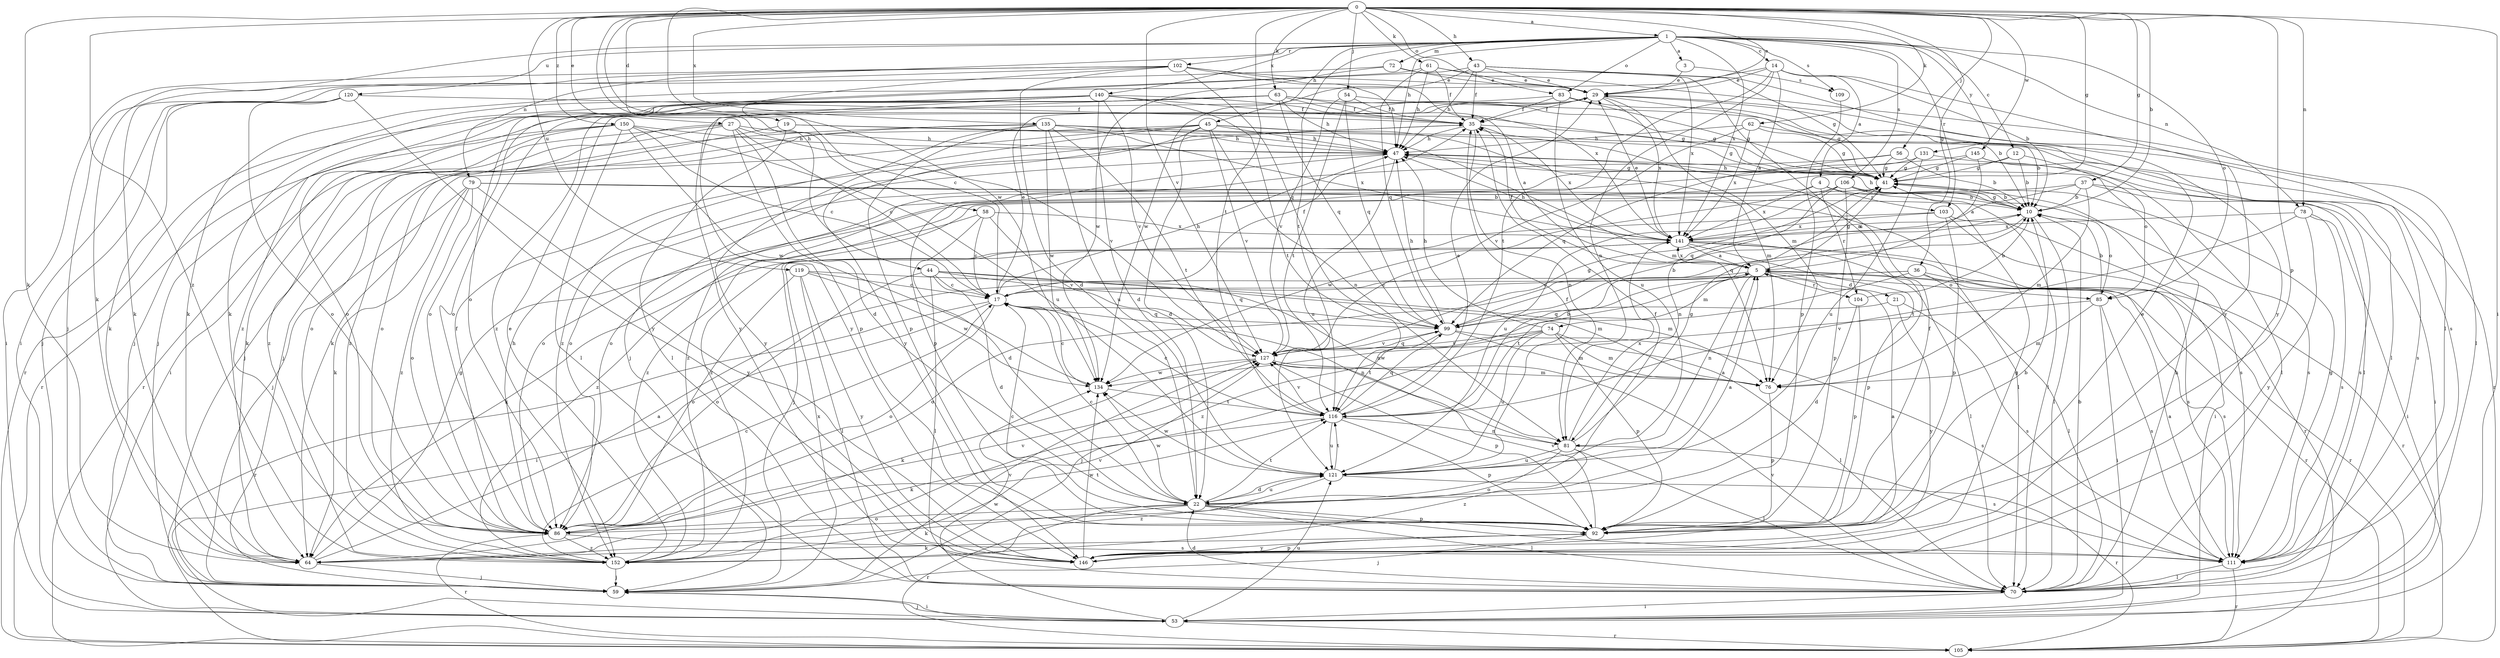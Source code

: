strict digraph  {
0;
1;
3;
4;
5;
10;
12;
14;
17;
19;
21;
22;
27;
29;
35;
36;
37;
41;
43;
44;
45;
47;
53;
54;
56;
58;
59;
61;
62;
63;
64;
70;
72;
74;
76;
78;
79;
81;
83;
85;
86;
92;
99;
102;
103;
104;
105;
106;
109;
111;
116;
119;
120;
121;
127;
131;
134;
135;
140;
141;
145;
146;
150;
152;
0 -> 1  [label=a];
0 -> 10  [label=b];
0 -> 19  [label=d];
0 -> 27  [label=e];
0 -> 29  [label=e];
0 -> 36  [label=g];
0 -> 37  [label=g];
0 -> 41  [label=g];
0 -> 43  [label=h];
0 -> 44  [label=h];
0 -> 53  [label=i];
0 -> 54  [label=j];
0 -> 56  [label=j];
0 -> 58  [label=j];
0 -> 61  [label=k];
0 -> 62  [label=k];
0 -> 63  [label=k];
0 -> 64  [label=k];
0 -> 78  [label=n];
0 -> 83  [label=o];
0 -> 92  [label=p];
0 -> 116  [label=t];
0 -> 119  [label=u];
0 -> 127  [label=v];
0 -> 131  [label=w];
0 -> 134  [label=w];
0 -> 135  [label=x];
0 -> 150  [label=z];
0 -> 152  [label=z];
1 -> 3  [label=a];
1 -> 12  [label=c];
1 -> 14  [label=c];
1 -> 45  [label=h];
1 -> 47  [label=h];
1 -> 64  [label=k];
1 -> 72  [label=m];
1 -> 78  [label=n];
1 -> 79  [label=n];
1 -> 83  [label=o];
1 -> 85  [label=o];
1 -> 102  [label=r];
1 -> 103  [label=r];
1 -> 106  [label=s];
1 -> 109  [label=s];
1 -> 116  [label=t];
1 -> 120  [label=u];
1 -> 140  [label=x];
1 -> 141  [label=x];
1 -> 145  [label=y];
3 -> 29  [label=e];
3 -> 109  [label=s];
4 -> 103  [label=r];
4 -> 104  [label=r];
4 -> 111  [label=s];
4 -> 141  [label=x];
4 -> 152  [label=z];
5 -> 17  [label=c];
5 -> 21  [label=d];
5 -> 35  [label=f];
5 -> 41  [label=g];
5 -> 74  [label=m];
5 -> 81  [label=n];
5 -> 85  [label=o];
5 -> 104  [label=r];
5 -> 105  [label=r];
5 -> 116  [label=t];
5 -> 141  [label=x];
10 -> 41  [label=g];
10 -> 47  [label=h];
10 -> 70  [label=l];
10 -> 85  [label=o];
10 -> 99  [label=q];
10 -> 141  [label=x];
12 -> 10  [label=b];
12 -> 41  [label=g];
12 -> 85  [label=o];
12 -> 86  [label=o];
14 -> 4  [label=a];
14 -> 5  [label=a];
14 -> 10  [label=b];
14 -> 29  [label=e];
14 -> 64  [label=k];
14 -> 81  [label=n];
14 -> 116  [label=t];
14 -> 146  [label=y];
17 -> 29  [label=e];
17 -> 35  [label=f];
17 -> 47  [label=h];
17 -> 53  [label=i];
17 -> 81  [label=n];
17 -> 86  [label=o];
17 -> 99  [label=q];
17 -> 105  [label=r];
19 -> 47  [label=h];
19 -> 70  [label=l];
19 -> 76  [label=m];
19 -> 86  [label=o];
21 -> 99  [label=q];
21 -> 111  [label=s];
21 -> 146  [label=y];
22 -> 5  [label=a];
22 -> 17  [label=c];
22 -> 35  [label=f];
22 -> 64  [label=k];
22 -> 70  [label=l];
22 -> 86  [label=o];
22 -> 92  [label=p];
22 -> 105  [label=r];
22 -> 111  [label=s];
22 -> 116  [label=t];
22 -> 121  [label=u];
22 -> 134  [label=w];
27 -> 17  [label=c];
27 -> 22  [label=d];
27 -> 47  [label=h];
27 -> 86  [label=o];
27 -> 92  [label=p];
27 -> 105  [label=r];
27 -> 127  [label=v];
27 -> 152  [label=z];
29 -> 35  [label=f];
29 -> 41  [label=g];
29 -> 70  [label=l];
29 -> 76  [label=m];
29 -> 141  [label=x];
29 -> 152  [label=z];
35 -> 47  [label=h];
35 -> 59  [label=j];
35 -> 81  [label=n];
35 -> 105  [label=r];
35 -> 141  [label=x];
36 -> 17  [label=c];
36 -> 70  [label=l];
36 -> 86  [label=o];
36 -> 105  [label=r];
36 -> 111  [label=s];
36 -> 152  [label=z];
37 -> 10  [label=b];
37 -> 53  [label=i];
37 -> 76  [label=m];
37 -> 99  [label=q];
37 -> 111  [label=s];
37 -> 152  [label=z];
41 -> 10  [label=b];
41 -> 47  [label=h];
43 -> 29  [label=e];
43 -> 35  [label=f];
43 -> 41  [label=g];
43 -> 47  [label=h];
43 -> 64  [label=k];
43 -> 76  [label=m];
43 -> 134  [label=w];
43 -> 146  [label=y];
44 -> 17  [label=c];
44 -> 22  [label=d];
44 -> 70  [label=l];
44 -> 76  [label=m];
44 -> 81  [label=n];
44 -> 86  [label=o];
44 -> 99  [label=q];
45 -> 22  [label=d];
45 -> 47  [label=h];
45 -> 59  [label=j];
45 -> 64  [label=k];
45 -> 70  [label=l];
45 -> 76  [label=m];
45 -> 81  [label=n];
45 -> 127  [label=v];
45 -> 146  [label=y];
45 -> 152  [label=z];
47 -> 41  [label=g];
47 -> 92  [label=p];
47 -> 121  [label=u];
53 -> 59  [label=j];
53 -> 105  [label=r];
53 -> 121  [label=u];
53 -> 134  [label=w];
54 -> 10  [label=b];
54 -> 35  [label=f];
54 -> 99  [label=q];
54 -> 116  [label=t];
54 -> 127  [label=v];
56 -> 10  [label=b];
56 -> 41  [label=g];
56 -> 86  [label=o];
56 -> 99  [label=q];
58 -> 17  [label=c];
58 -> 22  [label=d];
58 -> 127  [label=v];
58 -> 141  [label=x];
58 -> 152  [label=z];
59 -> 53  [label=i];
59 -> 127  [label=v];
59 -> 141  [label=x];
61 -> 29  [label=e];
61 -> 35  [label=f];
61 -> 47  [label=h];
61 -> 86  [label=o];
61 -> 99  [label=q];
61 -> 141  [label=x];
62 -> 10  [label=b];
62 -> 41  [label=g];
62 -> 47  [label=h];
62 -> 127  [label=v];
62 -> 141  [label=x];
63 -> 5  [label=a];
63 -> 35  [label=f];
63 -> 41  [label=g];
63 -> 47  [label=h];
63 -> 59  [label=j];
63 -> 86  [label=o];
63 -> 99  [label=q];
63 -> 105  [label=r];
63 -> 146  [label=y];
64 -> 5  [label=a];
64 -> 41  [label=g];
64 -> 59  [label=j];
70 -> 10  [label=b];
70 -> 22  [label=d];
70 -> 47  [label=h];
70 -> 53  [label=i];
70 -> 127  [label=v];
72 -> 29  [label=e];
72 -> 53  [label=i];
72 -> 70  [label=l];
72 -> 134  [label=w];
74 -> 47  [label=h];
74 -> 59  [label=j];
74 -> 70  [label=l];
74 -> 76  [label=m];
74 -> 92  [label=p];
74 -> 121  [label=u];
74 -> 127  [label=v];
74 -> 134  [label=w];
76 -> 92  [label=p];
78 -> 53  [label=i];
78 -> 111  [label=s];
78 -> 116  [label=t];
78 -> 141  [label=x];
78 -> 146  [label=y];
79 -> 10  [label=b];
79 -> 59  [label=j];
79 -> 64  [label=k];
79 -> 70  [label=l];
79 -> 86  [label=o];
79 -> 146  [label=y];
79 -> 152  [label=z];
81 -> 41  [label=g];
81 -> 70  [label=l];
81 -> 86  [label=o];
81 -> 111  [label=s];
81 -> 121  [label=u];
81 -> 141  [label=x];
81 -> 152  [label=z];
83 -> 35  [label=f];
83 -> 41  [label=g];
83 -> 86  [label=o];
83 -> 111  [label=s];
83 -> 121  [label=u];
85 -> 10  [label=b];
85 -> 53  [label=i];
85 -> 76  [label=m];
85 -> 111  [label=s];
85 -> 127  [label=v];
86 -> 35  [label=f];
86 -> 47  [label=h];
86 -> 105  [label=r];
86 -> 111  [label=s];
86 -> 116  [label=t];
86 -> 127  [label=v];
86 -> 152  [label=z];
92 -> 10  [label=b];
92 -> 17  [label=c];
92 -> 29  [label=e];
92 -> 35  [label=f];
92 -> 59  [label=j];
92 -> 64  [label=k];
92 -> 127  [label=v];
92 -> 146  [label=y];
99 -> 10  [label=b];
99 -> 47  [label=h];
99 -> 76  [label=m];
99 -> 111  [label=s];
99 -> 116  [label=t];
99 -> 127  [label=v];
102 -> 17  [label=c];
102 -> 22  [label=d];
102 -> 29  [label=e];
102 -> 47  [label=h];
102 -> 53  [label=i];
102 -> 59  [label=j];
102 -> 64  [label=k];
102 -> 99  [label=q];
102 -> 141  [label=x];
103 -> 53  [label=i];
103 -> 59  [label=j];
103 -> 92  [label=p];
103 -> 105  [label=r];
103 -> 141  [label=x];
104 -> 10  [label=b];
104 -> 22  [label=d];
104 -> 92  [label=p];
106 -> 10  [label=b];
106 -> 70  [label=l];
106 -> 81  [label=n];
106 -> 92  [label=p];
106 -> 111  [label=s];
106 -> 121  [label=u];
106 -> 134  [label=w];
109 -> 92  [label=p];
111 -> 5  [label=a];
111 -> 41  [label=g];
111 -> 70  [label=l];
111 -> 105  [label=r];
116 -> 10  [label=b];
116 -> 17  [label=c];
116 -> 29  [label=e];
116 -> 64  [label=k];
116 -> 81  [label=n];
116 -> 92  [label=p];
116 -> 99  [label=q];
116 -> 121  [label=u];
116 -> 127  [label=v];
119 -> 17  [label=c];
119 -> 70  [label=l];
119 -> 76  [label=m];
119 -> 86  [label=o];
119 -> 134  [label=w];
119 -> 146  [label=y];
120 -> 35  [label=f];
120 -> 59  [label=j];
120 -> 64  [label=k];
120 -> 86  [label=o];
120 -> 146  [label=y];
121 -> 5  [label=a];
121 -> 22  [label=d];
121 -> 35  [label=f];
121 -> 105  [label=r];
121 -> 116  [label=t];
121 -> 134  [label=w];
121 -> 152  [label=z];
127 -> 41  [label=g];
127 -> 64  [label=k];
127 -> 76  [label=m];
127 -> 92  [label=p];
127 -> 99  [label=q];
127 -> 134  [label=w];
131 -> 41  [label=g];
131 -> 70  [label=l];
131 -> 86  [label=o];
131 -> 121  [label=u];
134 -> 17  [label=c];
134 -> 116  [label=t];
135 -> 41  [label=g];
135 -> 47  [label=h];
135 -> 59  [label=j];
135 -> 92  [label=p];
135 -> 116  [label=t];
135 -> 121  [label=u];
135 -> 134  [label=w];
135 -> 141  [label=x];
135 -> 146  [label=y];
135 -> 152  [label=z];
140 -> 22  [label=d];
140 -> 35  [label=f];
140 -> 41  [label=g];
140 -> 59  [label=j];
140 -> 86  [label=o];
140 -> 116  [label=t];
140 -> 127  [label=v];
140 -> 146  [label=y];
140 -> 152  [label=z];
141 -> 5  [label=a];
141 -> 29  [label=e];
141 -> 47  [label=h];
141 -> 64  [label=k];
141 -> 70  [label=l];
141 -> 92  [label=p];
141 -> 105  [label=r];
141 -> 111  [label=s];
145 -> 5  [label=a];
145 -> 41  [label=g];
145 -> 70  [label=l];
145 -> 111  [label=s];
145 -> 152  [label=z];
146 -> 5  [label=a];
146 -> 41  [label=g];
146 -> 92  [label=p];
146 -> 134  [label=w];
150 -> 17  [label=c];
150 -> 47  [label=h];
150 -> 53  [label=i];
150 -> 64  [label=k];
150 -> 70  [label=l];
150 -> 105  [label=r];
150 -> 121  [label=u];
150 -> 134  [label=w];
152 -> 17  [label=c];
152 -> 29  [label=e];
152 -> 59  [label=j];
152 -> 127  [label=v];
}
